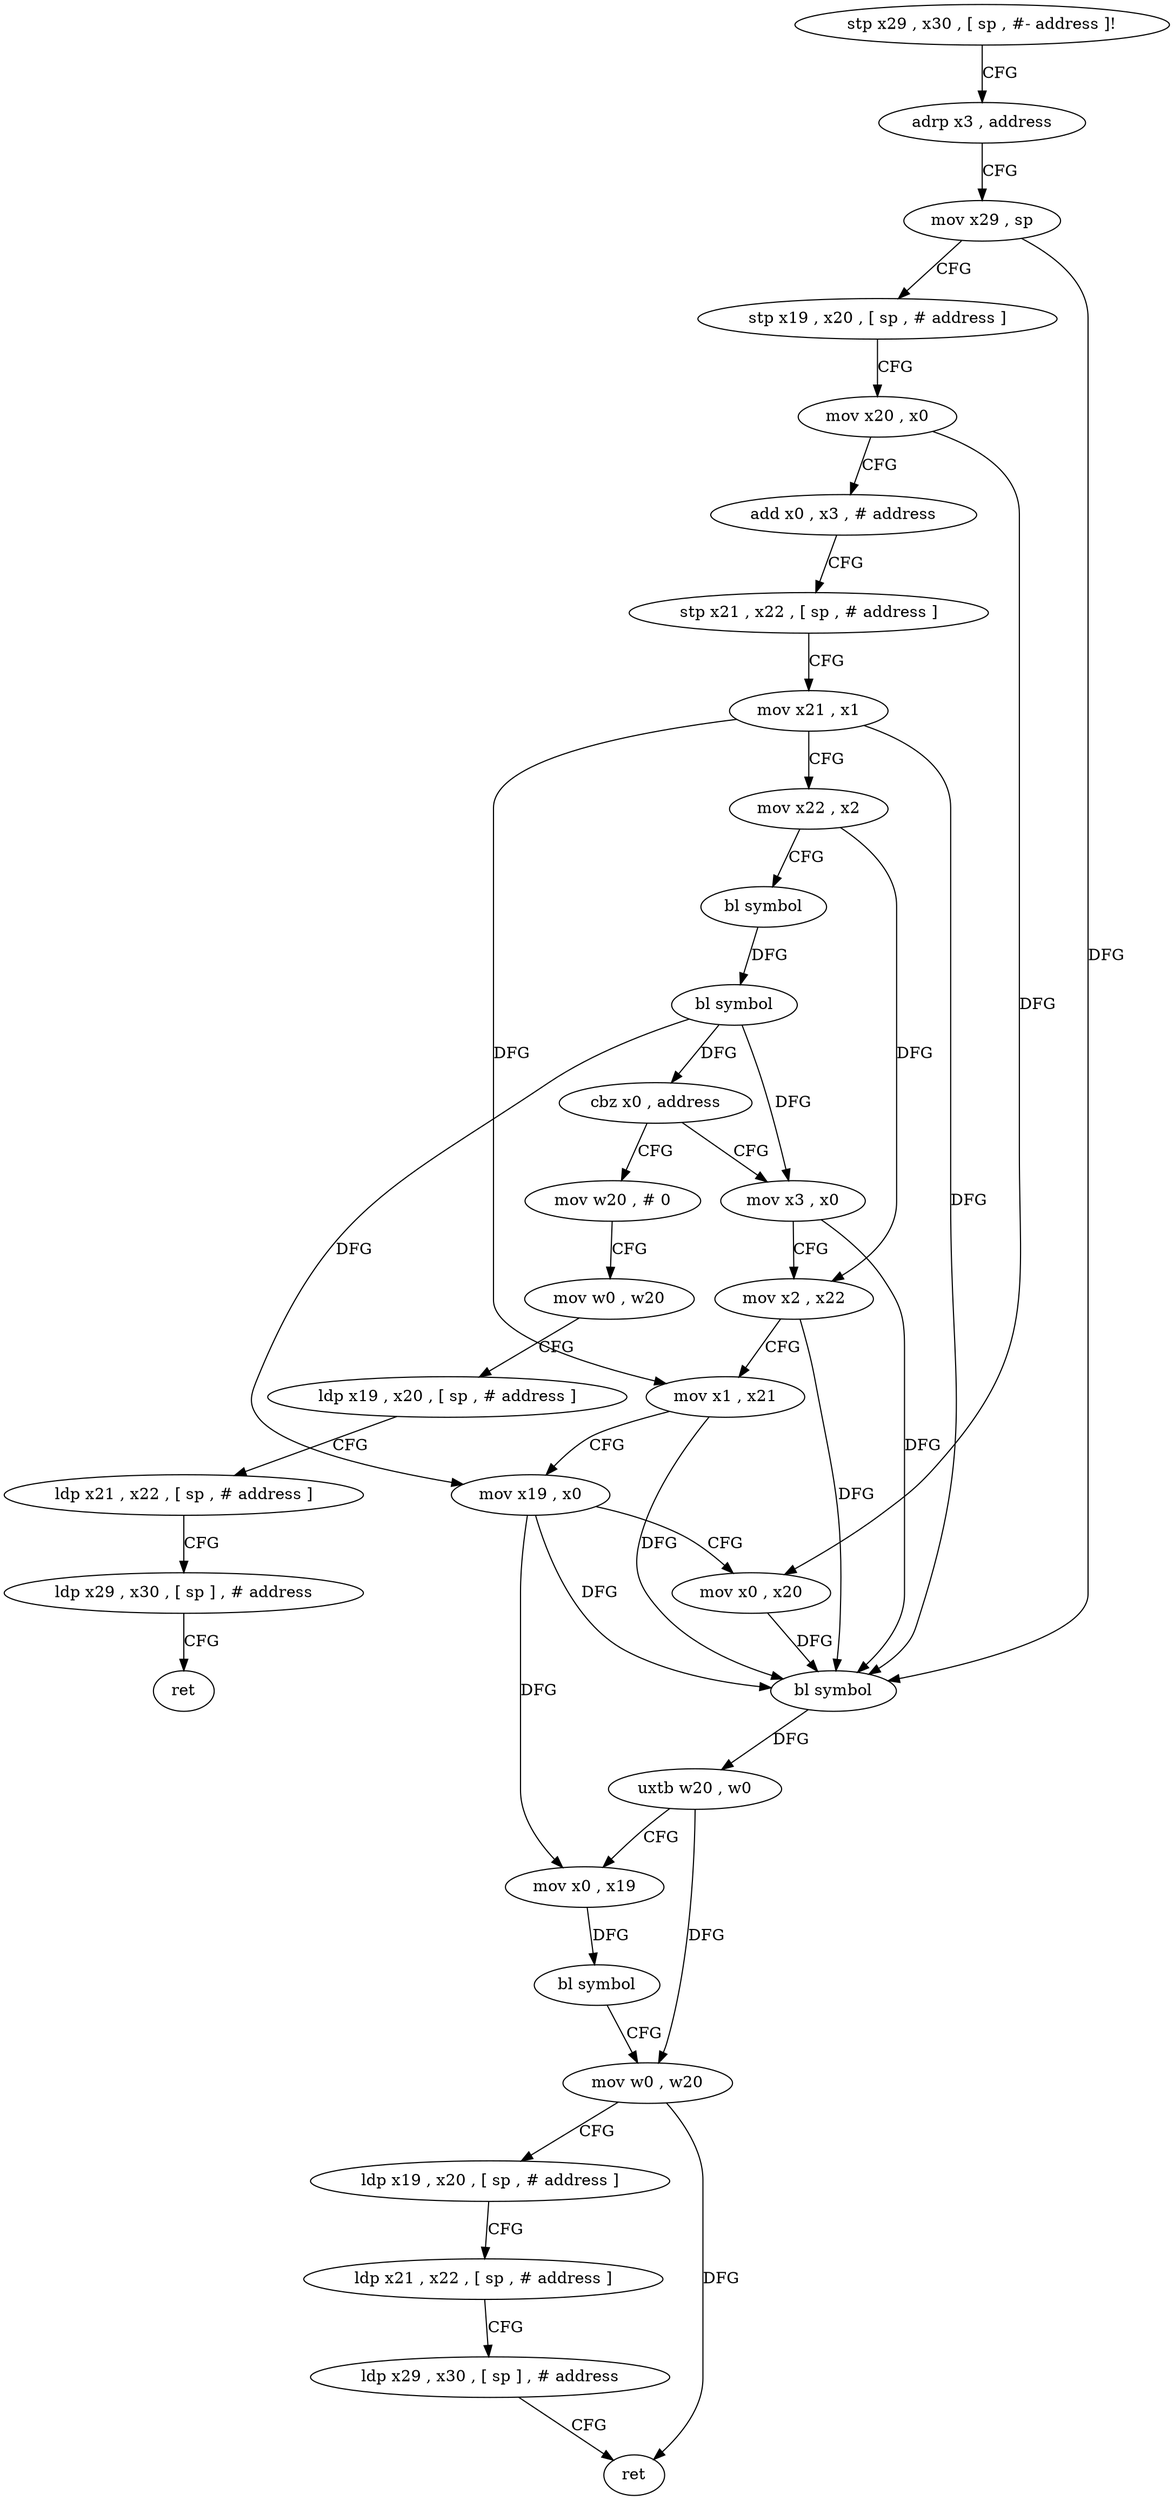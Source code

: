 digraph "func" {
"4341288" [label = "stp x29 , x30 , [ sp , #- address ]!" ]
"4341292" [label = "adrp x3 , address" ]
"4341296" [label = "mov x29 , sp" ]
"4341300" [label = "stp x19 , x20 , [ sp , # address ]" ]
"4341304" [label = "mov x20 , x0" ]
"4341308" [label = "add x0 , x3 , # address" ]
"4341312" [label = "stp x21 , x22 , [ sp , # address ]" ]
"4341316" [label = "mov x21 , x1" ]
"4341320" [label = "mov x22 , x2" ]
"4341324" [label = "bl symbol" ]
"4341328" [label = "bl symbol" ]
"4341332" [label = "cbz x0 , address" ]
"4341392" [label = "mov w20 , # 0" ]
"4341336" [label = "mov x3 , x0" ]
"4341396" [label = "mov w0 , w20" ]
"4341400" [label = "ldp x19 , x20 , [ sp , # address ]" ]
"4341404" [label = "ldp x21 , x22 , [ sp , # address ]" ]
"4341408" [label = "ldp x29 , x30 , [ sp ] , # address" ]
"4341412" [label = "ret" ]
"4341340" [label = "mov x2 , x22" ]
"4341344" [label = "mov x1 , x21" ]
"4341348" [label = "mov x19 , x0" ]
"4341352" [label = "mov x0 , x20" ]
"4341356" [label = "bl symbol" ]
"4341360" [label = "uxtb w20 , w0" ]
"4341364" [label = "mov x0 , x19" ]
"4341368" [label = "bl symbol" ]
"4341372" [label = "mov w0 , w20" ]
"4341376" [label = "ldp x19 , x20 , [ sp , # address ]" ]
"4341380" [label = "ldp x21 , x22 , [ sp , # address ]" ]
"4341384" [label = "ldp x29 , x30 , [ sp ] , # address" ]
"4341388" [label = "ret" ]
"4341288" -> "4341292" [ label = "CFG" ]
"4341292" -> "4341296" [ label = "CFG" ]
"4341296" -> "4341300" [ label = "CFG" ]
"4341296" -> "4341356" [ label = "DFG" ]
"4341300" -> "4341304" [ label = "CFG" ]
"4341304" -> "4341308" [ label = "CFG" ]
"4341304" -> "4341352" [ label = "DFG" ]
"4341308" -> "4341312" [ label = "CFG" ]
"4341312" -> "4341316" [ label = "CFG" ]
"4341316" -> "4341320" [ label = "CFG" ]
"4341316" -> "4341344" [ label = "DFG" ]
"4341316" -> "4341356" [ label = "DFG" ]
"4341320" -> "4341324" [ label = "CFG" ]
"4341320" -> "4341340" [ label = "DFG" ]
"4341324" -> "4341328" [ label = "DFG" ]
"4341328" -> "4341332" [ label = "DFG" ]
"4341328" -> "4341336" [ label = "DFG" ]
"4341328" -> "4341348" [ label = "DFG" ]
"4341332" -> "4341392" [ label = "CFG" ]
"4341332" -> "4341336" [ label = "CFG" ]
"4341392" -> "4341396" [ label = "CFG" ]
"4341336" -> "4341340" [ label = "CFG" ]
"4341336" -> "4341356" [ label = "DFG" ]
"4341396" -> "4341400" [ label = "CFG" ]
"4341400" -> "4341404" [ label = "CFG" ]
"4341404" -> "4341408" [ label = "CFG" ]
"4341408" -> "4341412" [ label = "CFG" ]
"4341340" -> "4341344" [ label = "CFG" ]
"4341340" -> "4341356" [ label = "DFG" ]
"4341344" -> "4341348" [ label = "CFG" ]
"4341344" -> "4341356" [ label = "DFG" ]
"4341348" -> "4341352" [ label = "CFG" ]
"4341348" -> "4341356" [ label = "DFG" ]
"4341348" -> "4341364" [ label = "DFG" ]
"4341352" -> "4341356" [ label = "DFG" ]
"4341356" -> "4341360" [ label = "DFG" ]
"4341360" -> "4341364" [ label = "CFG" ]
"4341360" -> "4341372" [ label = "DFG" ]
"4341364" -> "4341368" [ label = "DFG" ]
"4341368" -> "4341372" [ label = "CFG" ]
"4341372" -> "4341376" [ label = "CFG" ]
"4341372" -> "4341388" [ label = "DFG" ]
"4341376" -> "4341380" [ label = "CFG" ]
"4341380" -> "4341384" [ label = "CFG" ]
"4341384" -> "4341388" [ label = "CFG" ]
}
